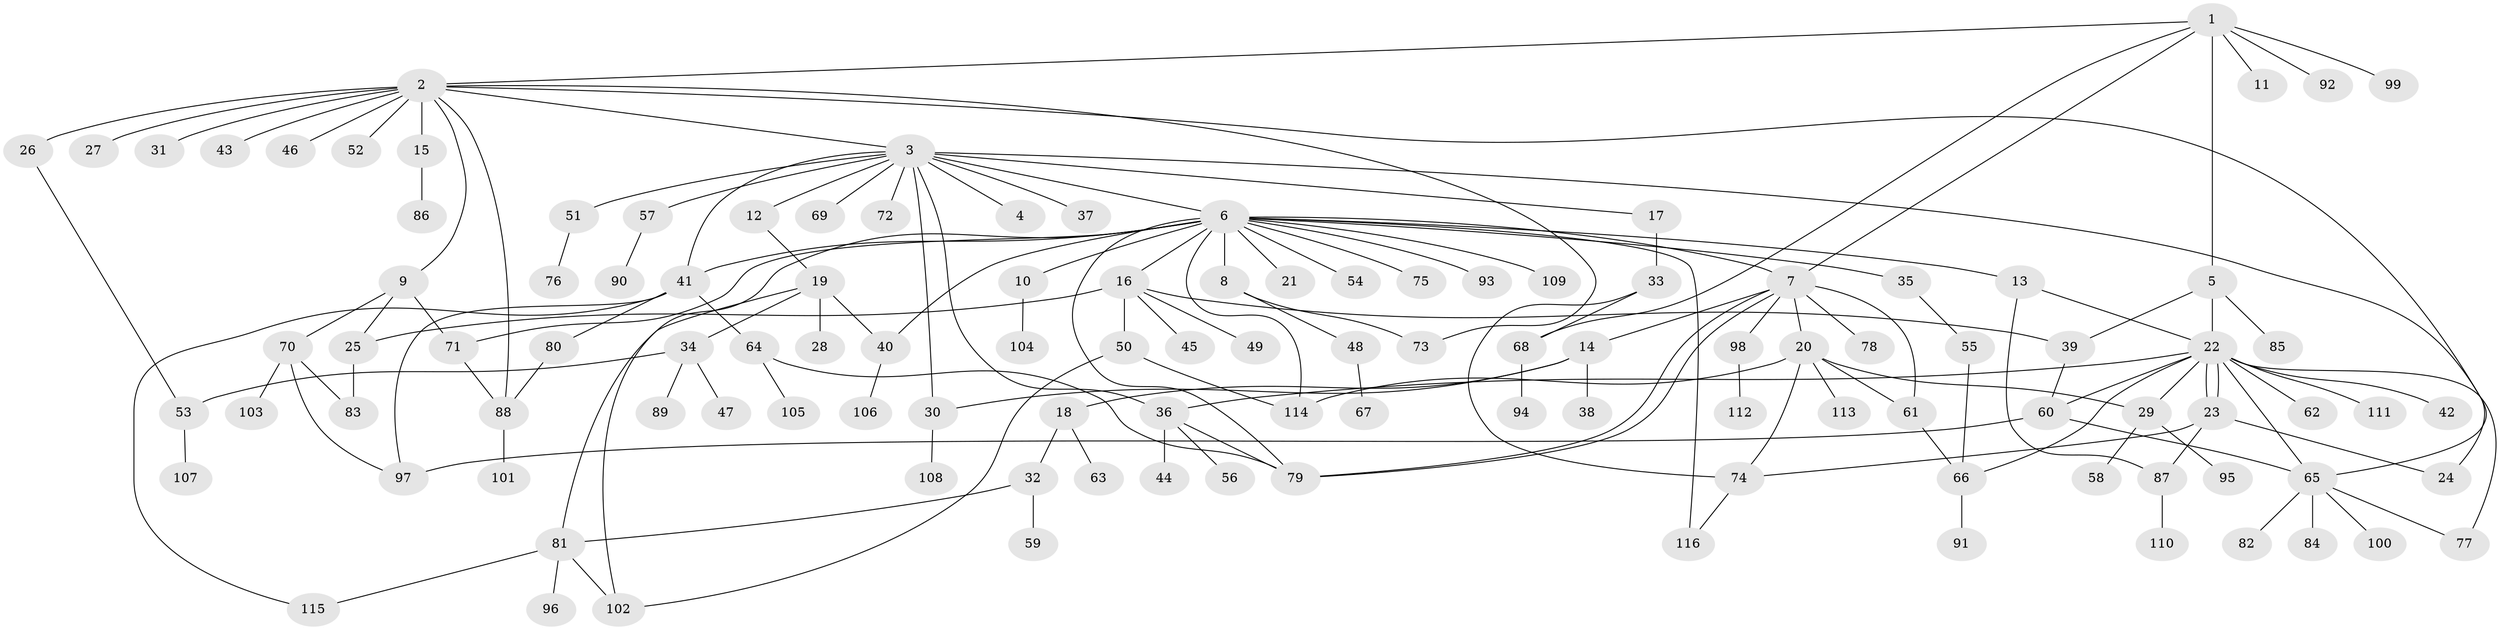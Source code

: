 // coarse degree distribution, {2: 0.15714285714285714, 4: 0.12857142857142856, 12: 0.014285714285714285, 1: 0.38571428571428573, 3: 0.18571428571428572, 10: 0.014285714285714285, 18: 0.014285714285714285, 5: 0.04285714285714286, 13: 0.014285714285714285, 6: 0.04285714285714286}
// Generated by graph-tools (version 1.1) at 2025/36/03/04/25 23:36:48]
// undirected, 116 vertices, 156 edges
graph export_dot {
  node [color=gray90,style=filled];
  1;
  2;
  3;
  4;
  5;
  6;
  7;
  8;
  9;
  10;
  11;
  12;
  13;
  14;
  15;
  16;
  17;
  18;
  19;
  20;
  21;
  22;
  23;
  24;
  25;
  26;
  27;
  28;
  29;
  30;
  31;
  32;
  33;
  34;
  35;
  36;
  37;
  38;
  39;
  40;
  41;
  42;
  43;
  44;
  45;
  46;
  47;
  48;
  49;
  50;
  51;
  52;
  53;
  54;
  55;
  56;
  57;
  58;
  59;
  60;
  61;
  62;
  63;
  64;
  65;
  66;
  67;
  68;
  69;
  70;
  71;
  72;
  73;
  74;
  75;
  76;
  77;
  78;
  79;
  80;
  81;
  82;
  83;
  84;
  85;
  86;
  87;
  88;
  89;
  90;
  91;
  92;
  93;
  94;
  95;
  96;
  97;
  98;
  99;
  100;
  101;
  102;
  103;
  104;
  105;
  106;
  107;
  108;
  109;
  110;
  111;
  112;
  113;
  114;
  115;
  116;
  1 -- 2;
  1 -- 5;
  1 -- 7;
  1 -- 11;
  1 -- 68;
  1 -- 92;
  1 -- 99;
  2 -- 3;
  2 -- 9;
  2 -- 15;
  2 -- 26;
  2 -- 27;
  2 -- 31;
  2 -- 43;
  2 -- 46;
  2 -- 52;
  2 -- 65;
  2 -- 73;
  2 -- 88;
  3 -- 4;
  3 -- 6;
  3 -- 12;
  3 -- 17;
  3 -- 24;
  3 -- 30;
  3 -- 36;
  3 -- 37;
  3 -- 41;
  3 -- 51;
  3 -- 57;
  3 -- 69;
  3 -- 72;
  5 -- 22;
  5 -- 39;
  5 -- 85;
  6 -- 7;
  6 -- 8;
  6 -- 10;
  6 -- 13;
  6 -- 16;
  6 -- 21;
  6 -- 35;
  6 -- 40;
  6 -- 41;
  6 -- 54;
  6 -- 71;
  6 -- 75;
  6 -- 79;
  6 -- 93;
  6 -- 102;
  6 -- 109;
  6 -- 114;
  6 -- 116;
  7 -- 14;
  7 -- 20;
  7 -- 61;
  7 -- 78;
  7 -- 79;
  7 -- 79;
  7 -- 98;
  8 -- 48;
  8 -- 73;
  9 -- 25;
  9 -- 70;
  9 -- 71;
  10 -- 104;
  12 -- 19;
  13 -- 22;
  13 -- 87;
  14 -- 18;
  14 -- 30;
  14 -- 38;
  15 -- 86;
  16 -- 25;
  16 -- 39;
  16 -- 45;
  16 -- 49;
  16 -- 50;
  17 -- 33;
  18 -- 32;
  18 -- 63;
  19 -- 28;
  19 -- 34;
  19 -- 40;
  19 -- 81;
  20 -- 29;
  20 -- 61;
  20 -- 74;
  20 -- 113;
  20 -- 114;
  22 -- 23;
  22 -- 23;
  22 -- 29;
  22 -- 36;
  22 -- 42;
  22 -- 60;
  22 -- 62;
  22 -- 65;
  22 -- 66;
  22 -- 77;
  22 -- 111;
  23 -- 24;
  23 -- 74;
  23 -- 87;
  25 -- 83;
  26 -- 53;
  29 -- 58;
  29 -- 95;
  30 -- 108;
  32 -- 59;
  32 -- 81;
  33 -- 68;
  33 -- 74;
  34 -- 47;
  34 -- 53;
  34 -- 89;
  35 -- 55;
  36 -- 44;
  36 -- 56;
  36 -- 79;
  39 -- 60;
  40 -- 106;
  41 -- 64;
  41 -- 80;
  41 -- 97;
  41 -- 115;
  48 -- 67;
  50 -- 102;
  50 -- 114;
  51 -- 76;
  53 -- 107;
  55 -- 66;
  57 -- 90;
  60 -- 65;
  60 -- 97;
  61 -- 66;
  64 -- 79;
  64 -- 105;
  65 -- 77;
  65 -- 82;
  65 -- 84;
  65 -- 100;
  66 -- 91;
  68 -- 94;
  70 -- 83;
  70 -- 97;
  70 -- 103;
  71 -- 88;
  74 -- 116;
  80 -- 88;
  81 -- 96;
  81 -- 102;
  81 -- 115;
  87 -- 110;
  88 -- 101;
  98 -- 112;
}
